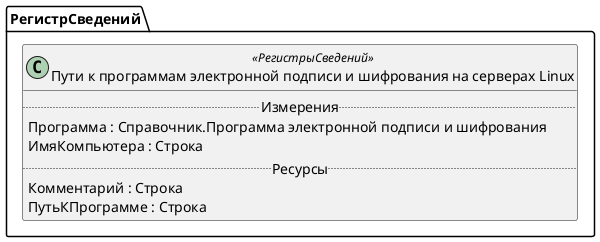 ﻿@startuml ПутиКПрограммамЭлектроннойПодписиИШифрованияНаСерверахLinux
'!include templates.wsd
'..\include templates.wsd
class РегистрСведений.ПутиКПрограммамЭлектроннойПодписиИШифрованияНаСерверахLinux as "Пути к программам электронной подписи и шифрования на серверах Linux" <<РегистрыСведений>>
{
..Измерения..
Программа : Справочник.Программа электронной подписи и шифрования
ИмяКомпьютера : Строка
..Ресурсы..
Комментарий : Строка
ПутьКПрограмме : Строка
}
@enduml
